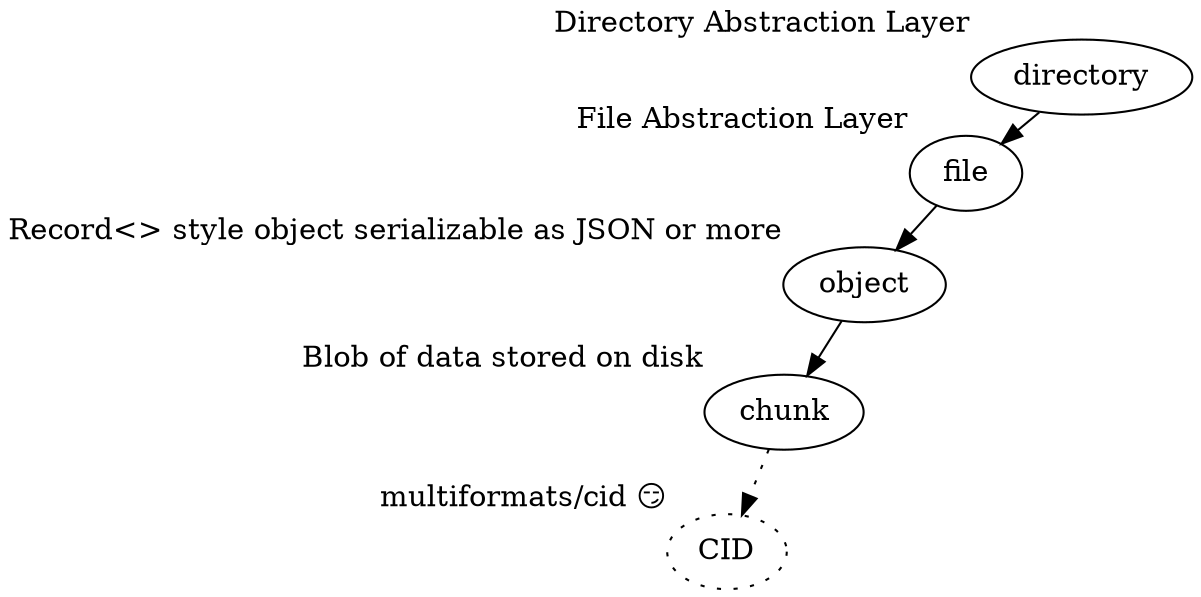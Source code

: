 digraph {
    layout="neato"

    chunk -> CID [style="dotted"];
    file -> object;
    object -> chunk;
    directory -> file;

    directory [xlabel="Directory Abstraction Layer"]
    file [xlabel="File Abstraction Layer"]
    object [xlabel="Record<> style object serializable as JSON or more"]
    chunk [xlabel="Blob of data stored on disk"]
    CID [xlabel="multiformats/cid 😏", style="dotted"]
}
